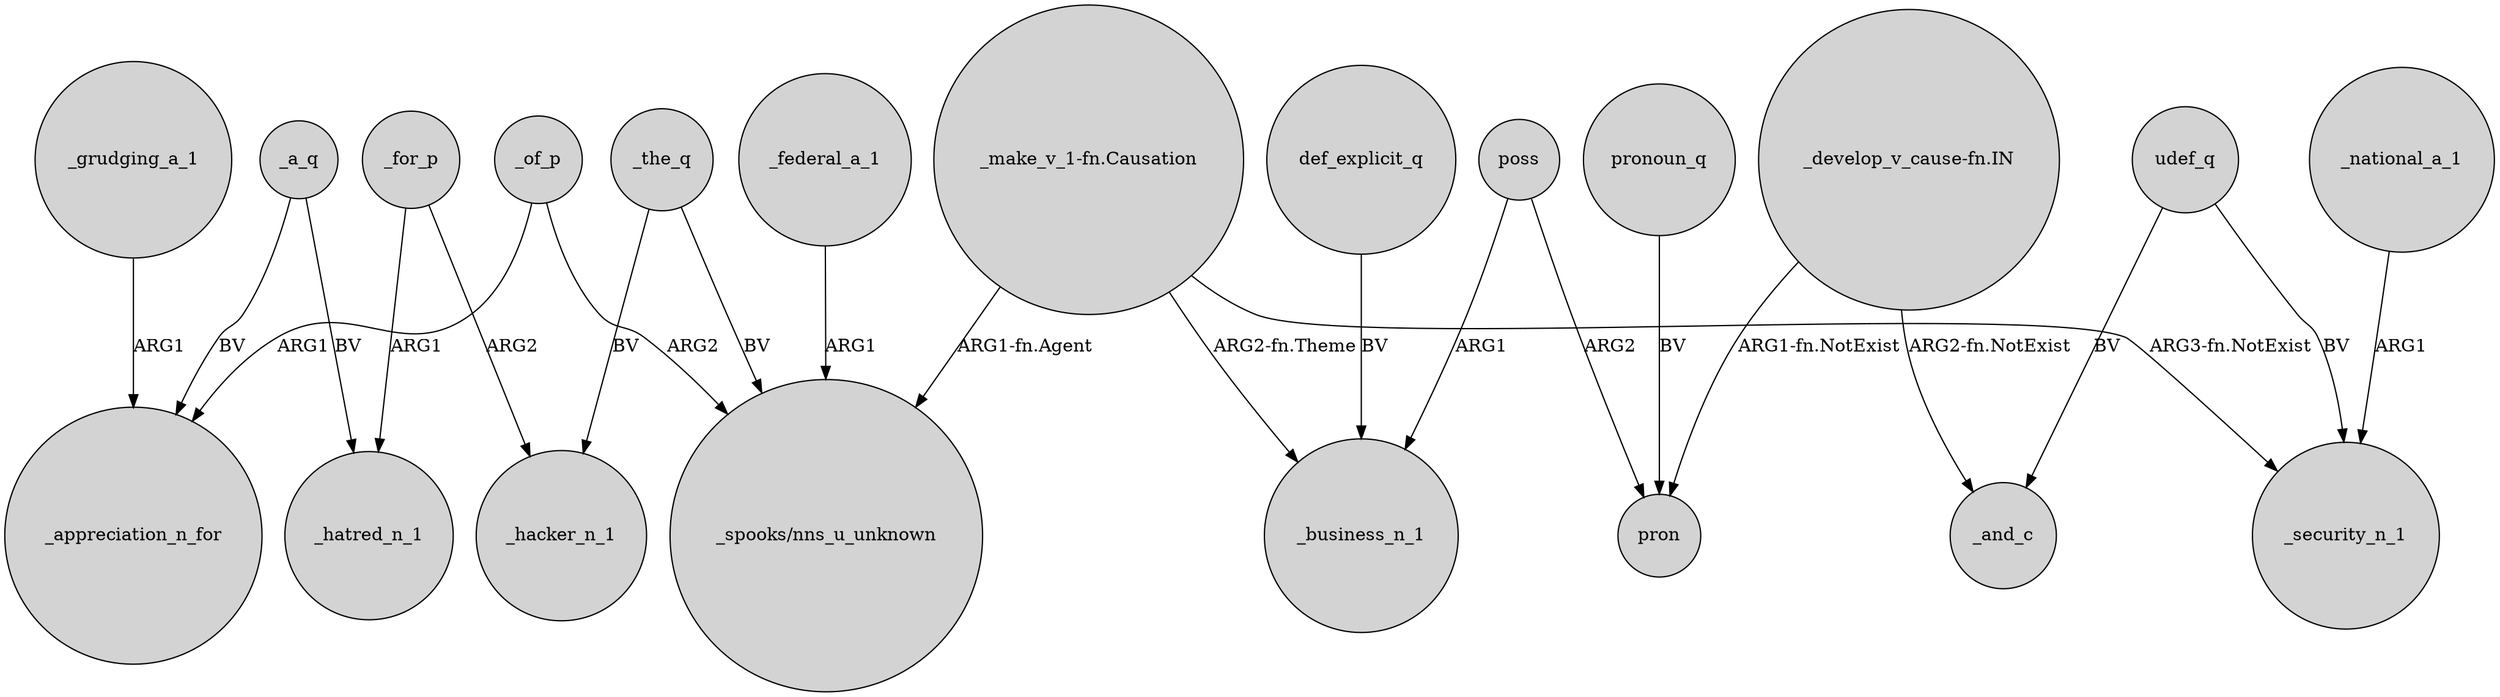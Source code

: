 digraph {
	node [shape=circle style=filled]
	_grudging_a_1 -> _appreciation_n_for [label=ARG1]
	"_make_v_1-fn.Causation" -> _business_n_1 [label="ARG2-fn.Theme"]
	poss -> pron [label=ARG2]
	_a_q -> _appreciation_n_for [label=BV]
	"_make_v_1-fn.Causation" -> "_spooks/nns_u_unknown" [label="ARG1-fn.Agent"]
	poss -> _business_n_1 [label=ARG1]
	_national_a_1 -> _security_n_1 [label=ARG1]
	_for_p -> _hatred_n_1 [label=ARG1]
	_of_p -> "_spooks/nns_u_unknown" [label=ARG2]
	"_develop_v_cause-fn.IN" -> _and_c [label="ARG2-fn.NotExist"]
	_of_p -> _appreciation_n_for [label=ARG1]
	"_develop_v_cause-fn.IN" -> pron [label="ARG1-fn.NotExist"]
	_federal_a_1 -> "_spooks/nns_u_unknown" [label=ARG1]
	pronoun_q -> pron [label=BV]
	_the_q -> _hacker_n_1 [label=BV]
	_for_p -> _hacker_n_1 [label=ARG2]
	_a_q -> _hatred_n_1 [label=BV]
	"_make_v_1-fn.Causation" -> _security_n_1 [label="ARG3-fn.NotExist"]
	_the_q -> "_spooks/nns_u_unknown" [label=BV]
	udef_q -> _and_c [label=BV]
	udef_q -> _security_n_1 [label=BV]
	def_explicit_q -> _business_n_1 [label=BV]
}
